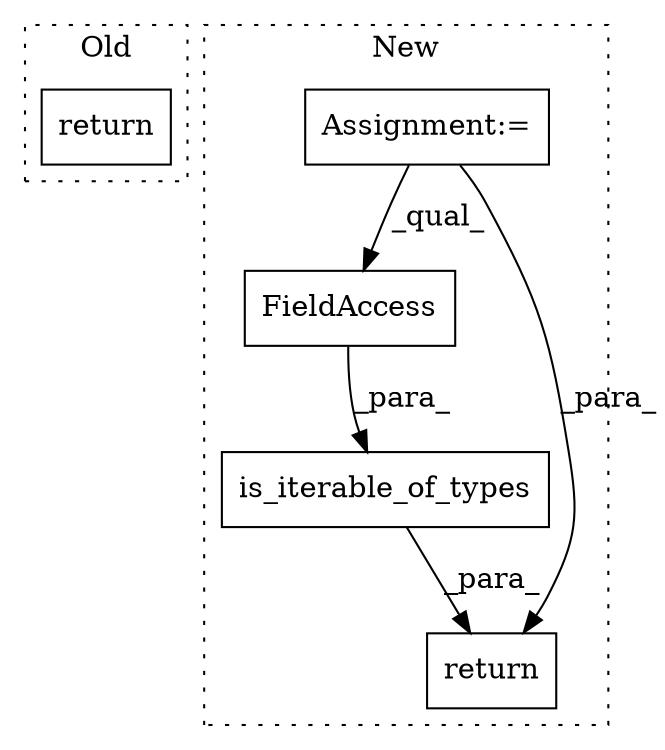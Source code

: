 digraph G {
subgraph cluster0 {
1 [label="return" a="41" s="973" l="7" shape="box"];
label = "Old";
style="dotted";
}
subgraph cluster1 {
2 [label="is_iterable_of_types" a="32" s="1118,1153" l="21,1" shape="box"];
3 [label="FieldAccess" a="22" s="1141" l="12" shape="box"];
4 [label="Assignment:=" a="7" s="1098" l="7" shape="box"];
5 [label="return" a="41" s="1111" l="7" shape="box"];
label = "New";
style="dotted";
}
2 -> 5 [label="_para_"];
3 -> 2 [label="_para_"];
4 -> 5 [label="_para_"];
4 -> 3 [label="_qual_"];
}